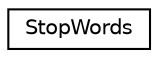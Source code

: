 digraph "Graphical Class Hierarchy"
{
  edge [fontname="Helvetica",fontsize="10",labelfontname="Helvetica",labelfontsize="10"];
  node [fontname="Helvetica",fontsize="10",shape=record];
  rankdir="LR";
  Node1 [label="StopWords",height=0.2,width=0.4,color="black", fillcolor="white", style="filled",URL="$classStopWords.html"];
}
